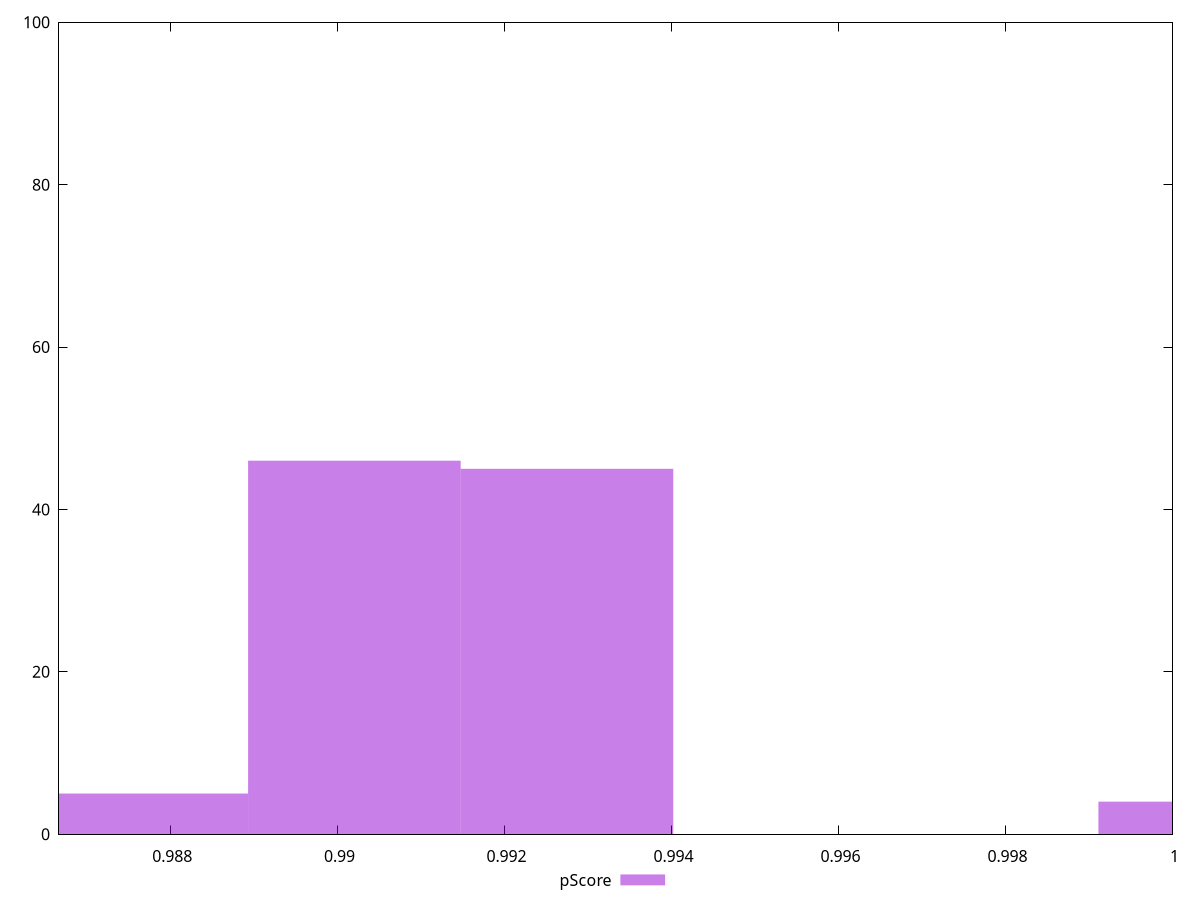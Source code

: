 reset

$pScore <<EOF
0.9902037337055427 46
0.9876582228219809 5
0.9927492445891045 45
1.00038577723979 4
EOF

set key outside below
set boxwidth 0.0025455108835618066
set xrange [0.9866666666666667:1]
set yrange [0:100]
set trange [0:100]
set style fill transparent solid 0.5 noborder
set terminal svg size 640, 490 enhanced background rgb 'white'
set output "report_00008_2021-01-22T20:58:29.167/render-blocking-resources/samples/pages+cached+noexternal+nojs/pScore/histogram.svg"

plot $pScore title "pScore" with boxes

reset
